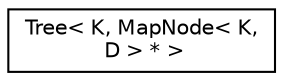 digraph "Graphical Class Hierarchy"
{
 // INTERACTIVE_SVG=YES
  edge [fontname="Helvetica",fontsize="10",labelfontname="Helvetica",labelfontsize="10"];
  node [fontname="Helvetica",fontsize="10",shape=record];
  rankdir="LR";
  Node1 [label="Tree\< K, MapNode\< K,\l D \> * \>",height=0.2,width=0.4,color="black", fillcolor="white", style="filled",URL="$class_tree.html"];
}
